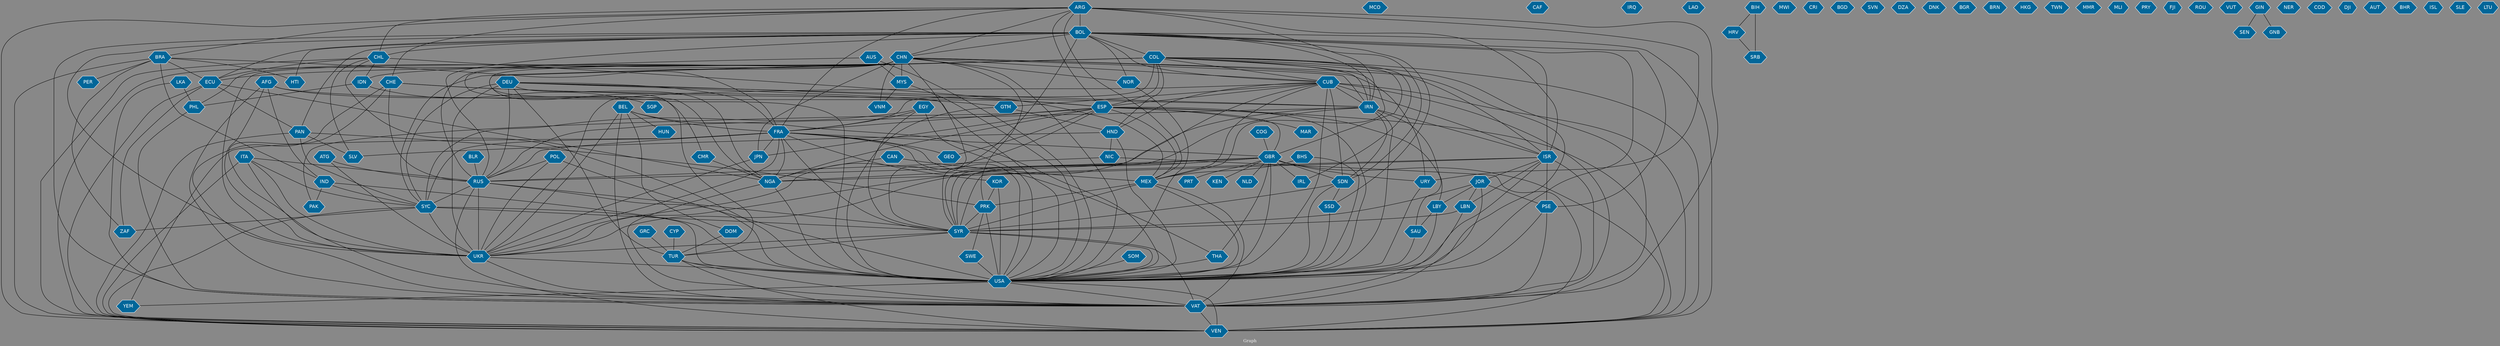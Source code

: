 // Countries together in item graph
graph {
	graph [bgcolor="#888888" fontcolor=white fontsize=12 label="Graph" outputorder=edgesfirst overlap=prism]
	node [color=white fillcolor="#006699" fontcolor=white fontname=Helvetica shape=hexagon style=filled]
	edge [arrowhead=open color=black fontcolor=white fontname=Courier fontsize=12]
		URY [label=URY]
		ARG [label=ARG]
		SOM [label=SOM]
		RUS [label=RUS]
		UKR [label=UKR]
		USA [label=USA]
		DEU [label=DEU]
		PRK [label=PRK]
		THA [label=THA]
		BRA [label=BRA]
		HTI [label=HTI]
		NGA [label=NGA]
		ZAF [label=ZAF]
		CHN [label=CHN]
		EGY [label=EGY]
		COL [label=COL]
		ECU [label=ECU]
		VEN [label=VEN]
		ESP [label=ESP]
		POL [label=POL]
		SYC [label=SYC]
		FRA [label=FRA]
		VAT [label=VAT]
		TUR [label=TUR]
		KOR [label=KOR]
		PAK [label=PAK]
		MEX [label=MEX]
		PAN [label=PAN]
		IRL [label=IRL]
		IRN [label=IRN]
		BEL [label=BEL]
		DOM [label=DOM]
		AFG [label=AFG]
		BOL [label=BOL]
		GBR [label=GBR]
		CHE [label=CHE]
		PSE [label=PSE]
		MCO [label=MCO]
		SYR [label=SYR]
		IND [label=IND]
		PRT [label=PRT]
		SSD [label=SSD]
		SDN [label=SDN]
		SWE [label=SWE]
		CAF [label=CAF]
		IRQ [label=IRQ]
		CUB [label=CUB]
		MYS [label=MYS]
		ITA [label=ITA]
		LBY [label=LBY]
		HUN [label=HUN]
		NOR [label=NOR]
		LAO [label=LAO]
		ISR [label=ISR]
		GRC [label=GRC]
		GEO [label=GEO]
		CHL [label=CHL]
		JPN [label=JPN]
		NIC [label=NIC]
		YEM [label=YEM]
		BIH [label=BIH]
		CAN [label=CAN]
		MWI [label=MWI]
		KEN [label=KEN]
		CMR [label=CMR]
		CRI [label=CRI]
		SLV [label=SLV]
		PER [label=PER]
		VNM [label=VNM]
		JOR [label=JOR]
		BGD [label=BGD]
		IDN [label=IDN]
		SGP [label=SGP]
		SVN [label=SVN]
		SAU [label=SAU]
		HND [label=HND]
		GTM [label=GTM]
		DZA [label=DZA]
		HRV [label=HRV]
		DNK [label=DNK]
		BGR [label=BGR]
		LBN [label=LBN]
		BRN [label=BRN]
		PHL [label=PHL]
		HKG [label=HKG]
		SRB [label=SRB]
		TWN [label=TWN]
		MAR [label=MAR]
		MMR [label=MMR]
		MLI [label=MLI]
		BLR [label=BLR]
		CYP [label=CYP]
		PRY [label=PRY]
		NLD [label=NLD]
		AUS [label=AUS]
		FJI [label=FJI]
		COG [label=COG]
		ROU [label=ROU]
		BHS [label=BHS]
		ATG [label=ATG]
		LKA [label=LKA]
		VUT [label=VUT]
		GIN [label=GIN]
		NER [label=NER]
		COD [label=COD]
		DJI [label=DJI]
		AUT [label=AUT]
		BHR [label=BHR]
		SEN [label=SEN]
		ISL [label=ISL]
		GNB [label=GNB]
		SLE [label=SLE]
		LTU [label=LTU]
			PRK -- SYR [weight=1]
			COL -- ESP [weight=2]
			COL -- ECU [weight=3]
			FRA -- RUS [weight=10]
			MEX -- SYR [weight=1]
			SYR -- TUR [weight=4]
			ESP -- PAK [weight=1]
			SYR -- VAT [weight=16]
			CUB -- MEX [weight=2]
			SYC -- VEN [weight=1]
			USA -- VAT [weight=1]
			CHE -- RUS [weight=2]
			PHL -- VAT [weight=1]
			LBY -- USA [weight=1]
			ECU -- ZAF [weight=1]
			BRA -- ECU [weight=1]
			NIC -- RUS [weight=1]
			CHN -- CMR [weight=1]
			THA -- USA [weight=2]
			URY -- USA [weight=4]
			HND -- NIC [weight=1]
			ITA -- VEN [weight=1]
			CYP -- TUR [weight=2]
			ISR -- PSE [weight=23]
			GBR -- KEN [weight=3]
			BIH -- SRB [weight=9]
			COL -- VAT [weight=1]
			CHE -- GTM [weight=1]
			SDN -- SSD [weight=22]
			ECU -- PAN [weight=1]
			GBR -- PRT [weight=4]
			ARG -- ESP [weight=3]
			AFG -- USA [weight=23]
			ESP -- GBR [weight=1]
			ARG -- VAT [weight=3]
			TUR -- VAT [weight=1]
			GBR -- NGA [weight=7]
			IRN -- UKR [weight=1]
			USA -- YEM [weight=1]
			ESP -- UKR [weight=2]
			COL -- TUR [weight=1]
			PSE -- VAT [weight=24]
			BRA -- ZAF [weight=1]
			FRA -- GBR [weight=1]
			FRA -- JPN [weight=1]
			SYC -- USA [weight=1]
			IRN -- ISR [weight=1]
			BEL -- FRA [weight=1]
			CHN -- PRK [weight=4]
			BOL -- ECU [weight=6]
			CHN -- ISR [weight=1]
			FRA -- YEM [weight=3]
			JOR -- SYR [weight=5]
			AFG -- ESP [weight=1]
			ITA -- UKR [weight=1]
			CHN -- NGA [weight=2]
			NIC -- VEN [weight=1]
			EGY -- SYC [weight=5]
			CUB -- IRN [weight=2]
			BHS -- MEX [weight=1]
			ARG -- URY [weight=5]
			GBR -- THA [weight=1]
			PRK -- USA [weight=5]
			COL -- IRN [weight=3]
			BOL -- CUB [weight=2]
			ARG -- CHN [weight=1]
			DEU -- ESP [weight=1]
			GBR -- IRL [weight=1]
			EGY -- FRA [weight=1]
			MEX -- PRK [weight=1]
			ISR -- NGA [weight=2]
			ESP -- MEX [weight=1]
			ARG -- VEN [weight=1]
			MYS -- USA [weight=3]
			TUR -- USA [weight=1]
			FRA -- GEO [weight=1]
			KOR -- PRK [weight=8]
			BEL -- USA [weight=1]
			NGA -- USA [weight=22]
			DEU -- RUS [weight=24]
			BEL -- HUN [weight=1]
			COL -- CUB [weight=1]
			KOR -- USA [weight=2]
			CHN -- USA [weight=17]
			GTM -- USA [weight=2]
			PRK -- SWE [weight=1]
			AUS -- USA [weight=2]
			COL -- FRA [weight=1]
			SWE -- USA [weight=1]
			CUB -- SYR [weight=1]
			SYC -- ZAF [weight=3]
			CUB -- GTM [weight=1]
			PAN -- SYC [weight=1]
			BEL -- DOM [weight=1]
			RUS -- SYR [weight=4]
			BLR -- RUS [weight=1]
			IND -- USA [weight=2]
			ARG -- IRN [weight=5]
			IRN -- SDN [weight=1]
			LBY -- SAU [weight=2]
			BOL -- CHN [weight=2]
			ISR -- VAT [weight=38]
			COL -- VEN [weight=6]
			GBR -- NLD [weight=6]
			ITA -- VAT [weight=6]
			EGY -- USA [weight=2]
			ATG -- RUS [weight=2]
			CHN -- JPN [weight=1]
			ISR -- LBN [weight=1]
			SYC -- UKR [weight=7]
			CHN -- VEN [weight=3]
			ARG -- FRA [weight=3]
			LBN -- SYR [weight=1]
			UKR -- USA [weight=48]
			FRA -- SYC [weight=1]
			PSE -- USA [weight=1]
			CHL -- IDN [weight=1]
			ESP -- GEO [weight=1]
			AUS -- IDN [weight=2]
			ISR -- USA [weight=8]
			CHN -- URY [weight=2]
			CUB -- VAT [weight=2]
			BHS -- USA [weight=1]
			GBR -- RUS [weight=2]
			IDN -- SGP [weight=1]
			IRN -- SYR [weight=1]
			COL -- MEX [weight=2]
			BOL -- VAT [weight=27]
			LKA -- VAT [weight=1]
			TUR -- VEN [weight=1]
			POL -- USA [weight=2]
			BOL -- USA [weight=2]
			CHN -- CUB [weight=1]
			CHL -- MEX [weight=1]
			GBR -- SYR [weight=4]
			CMR -- NGA [weight=4]
			AFG -- IND [weight=1]
			GBR -- SDN [weight=2]
			IRN -- RUS [weight=1]
			FRA -- USA [weight=3]
			DEU -- FRA [weight=9]
			CUB -- VEN [weight=1]
			PAN -- PRK [weight=1]
			BRA -- HTI [weight=1]
			HND -- USA [weight=2]
			IND -- PAK [weight=1]
			BOL -- NOR [weight=1]
			BEL -- VAT [weight=1]
			GBR -- UKR [weight=5]
			UKR -- VAT [weight=3]
			CUB -- ISR [weight=1]
			CAN -- MEX [weight=1]
			ESP -- JPN [weight=1]
			BOL -- PSE [weight=11]
			ESP -- FRA [weight=1]
			BOL -- IRN [weight=1]
			ITA -- RUS [weight=1]
			CUB -- HND [weight=1]
			BOL -- VEN [weight=1]
			ESP -- VEN [weight=3]
			SYR -- UKR [weight=2]
			COL -- SYC [weight=2]
			CHL -- VEN [weight=5]
			ARG -- BOL [weight=3]
			JOR -- LBN [weight=1]
			IDN -- PHL [weight=1]
			BOL -- ISR [weight=12]
			DEU -- SYC [weight=2]
			CHE -- IRN [weight=1]
			CUB -- SDN [weight=1]
			VAT -- VEN [weight=3]
			FRA -- SYR [weight=1]
			MEX -- USA [weight=9]
			GIN -- GNB [weight=1]
			BRA -- FRA [weight=1]
			ARG -- CHL [weight=3]
			SSD -- USA [weight=1]
			ATG -- UKR [weight=1]
			ECU -- NGA [weight=1]
			CHN -- PHL [weight=3]
			CHN -- SYR [weight=4]
			CHN -- UKR [weight=5]
			ARG -- ISR [weight=1]
			RUS -- UKR [weight=213]
			CHN -- VNM [weight=13]
			DOM -- TUR [weight=1]
			IRN -- USA [weight=1]
			BOL -- SSD [weight=1]
			IND -- SYC [weight=4]
			CUB -- UKR [weight=1]
			IRN -- SAU [weight=1]
			NGA -- VAT [weight=2]
			BOL -- COL [weight=18]
			BOL -- RUS [weight=4]
			POL -- RUS [weight=1]
			MEX -- VAT [weight=3]
			ESP -- USA [weight=2]
			DEU -- NGA [weight=1]
			BOL -- HTI [weight=1]
			RUS -- SYC [weight=4]
			ESP -- NGA [weight=2]
			GBR -- USA [weight=2]
			BEL -- UKR [weight=2]
			JOR -- PSE [weight=1]
			GRC -- TUR [weight=2]
			LBN -- VAT [weight=1]
			SDN -- USA [weight=1]
			BOL -- SYR [weight=1]
			PAN -- VEN [weight=3]
			EGY -- SYR [weight=1]
			AFG -- UKR [weight=1]
			BOL -- UKR [weight=6]
			ARG -- CHE [weight=1]
			SYR -- USA [weight=10]
			DEU -- UKR [weight=27]
			ISR -- JOR [weight=2]
			RUS -- VEN [weight=6]
			JOR -- VAT [weight=11]
			CHL -- USA [weight=7]
			GBR -- URY [weight=2]
			PAN -- SLV [weight=3]
			ISR -- SYR [weight=1]
			ESP -- LBY [weight=1]
			JPN -- UKR [weight=1]
			CHN -- IRN [weight=2]
			CHE -- VAT [weight=2]
			COG -- GBR [weight=1]
			ARG -- BRA [weight=1]
			HND -- SLV [weight=2]
			BRA -- PER [weight=2]
			BIH -- HRV [weight=1]
			ECU -- VEN [weight=2]
			COL -- IRL [weight=1]
			FRA -- THA [weight=1]
			GTM -- HND [weight=1]
			CHN -- MYS [weight=2]
			CHL -- ECU [weight=11]
			CAN -- NGA [weight=2]
			CUB -- ESP [weight=1]
			HRV -- SRB [weight=1]
			CHL -- SLV [weight=1]
			DEU -- TUR [weight=2]
			BOL -- SDN [weight=1]
			NOR -- USA [weight=1]
			DEU -- IRN [weight=1]
			MYS -- VNM [weight=1]
			GIN -- SEN [weight=1]
			SDN -- SYR [weight=1]
			AFG -- VAT [weight=1]
			JOR -- LBY [weight=1]
			CHN -- RUS [weight=25]
			ARG -- MEX [weight=2]
			RUS -- USA [weight=43]
			CHE -- UKR [weight=3]
			SOM -- USA [weight=1]
			DEU -- USA [weight=16]
			USA -- VEN [weight=29]
			CUB -- USA [weight=27]
			FRA -- NGA [weight=8]
			BRA -- VEN [weight=1]
			COL -- USA [weight=5]
			ESP -- MAR [weight=2]
			POL -- UKR [weight=2]
			BOL -- CHL [weight=26]
			CHN -- NOR [weight=1]
			FRA -- KOR [weight=1]
			COL -- GBR [weight=1]
			GBR -- VEN [weight=3]
			ITA -- SYC [weight=1]
			BOL -- PAN [weight=2]
			BRA -- IND [weight=2]
			SYC -- SYR [weight=1]
			FRA -- UKR [weight=6]
			LKA -- PHL [weight=1]
			AUS -- MYS [weight=4]
			COL -- HND [weight=1]
			SAU -- USA [weight=1]
}